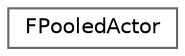 digraph "类继承关系图"
{
 // INTERACTIVE_SVG=YES
 // LATEX_PDF_SIZE
  bgcolor="transparent";
  edge [fontname=Helvetica,fontsize=10,labelfontname=Helvetica,labelfontsize=10];
  node [fontname=Helvetica,fontsize=10,shape=box,height=0.2,width=0.4];
  rankdir="LR";
  Node0 [id="Node000000",label="FPooledActor",height=0.2,width=0.4,color="grey40", fillcolor="white", style="filled",URL="$d3/d03/structFPooledActor.html",tooltip=" "];
}
